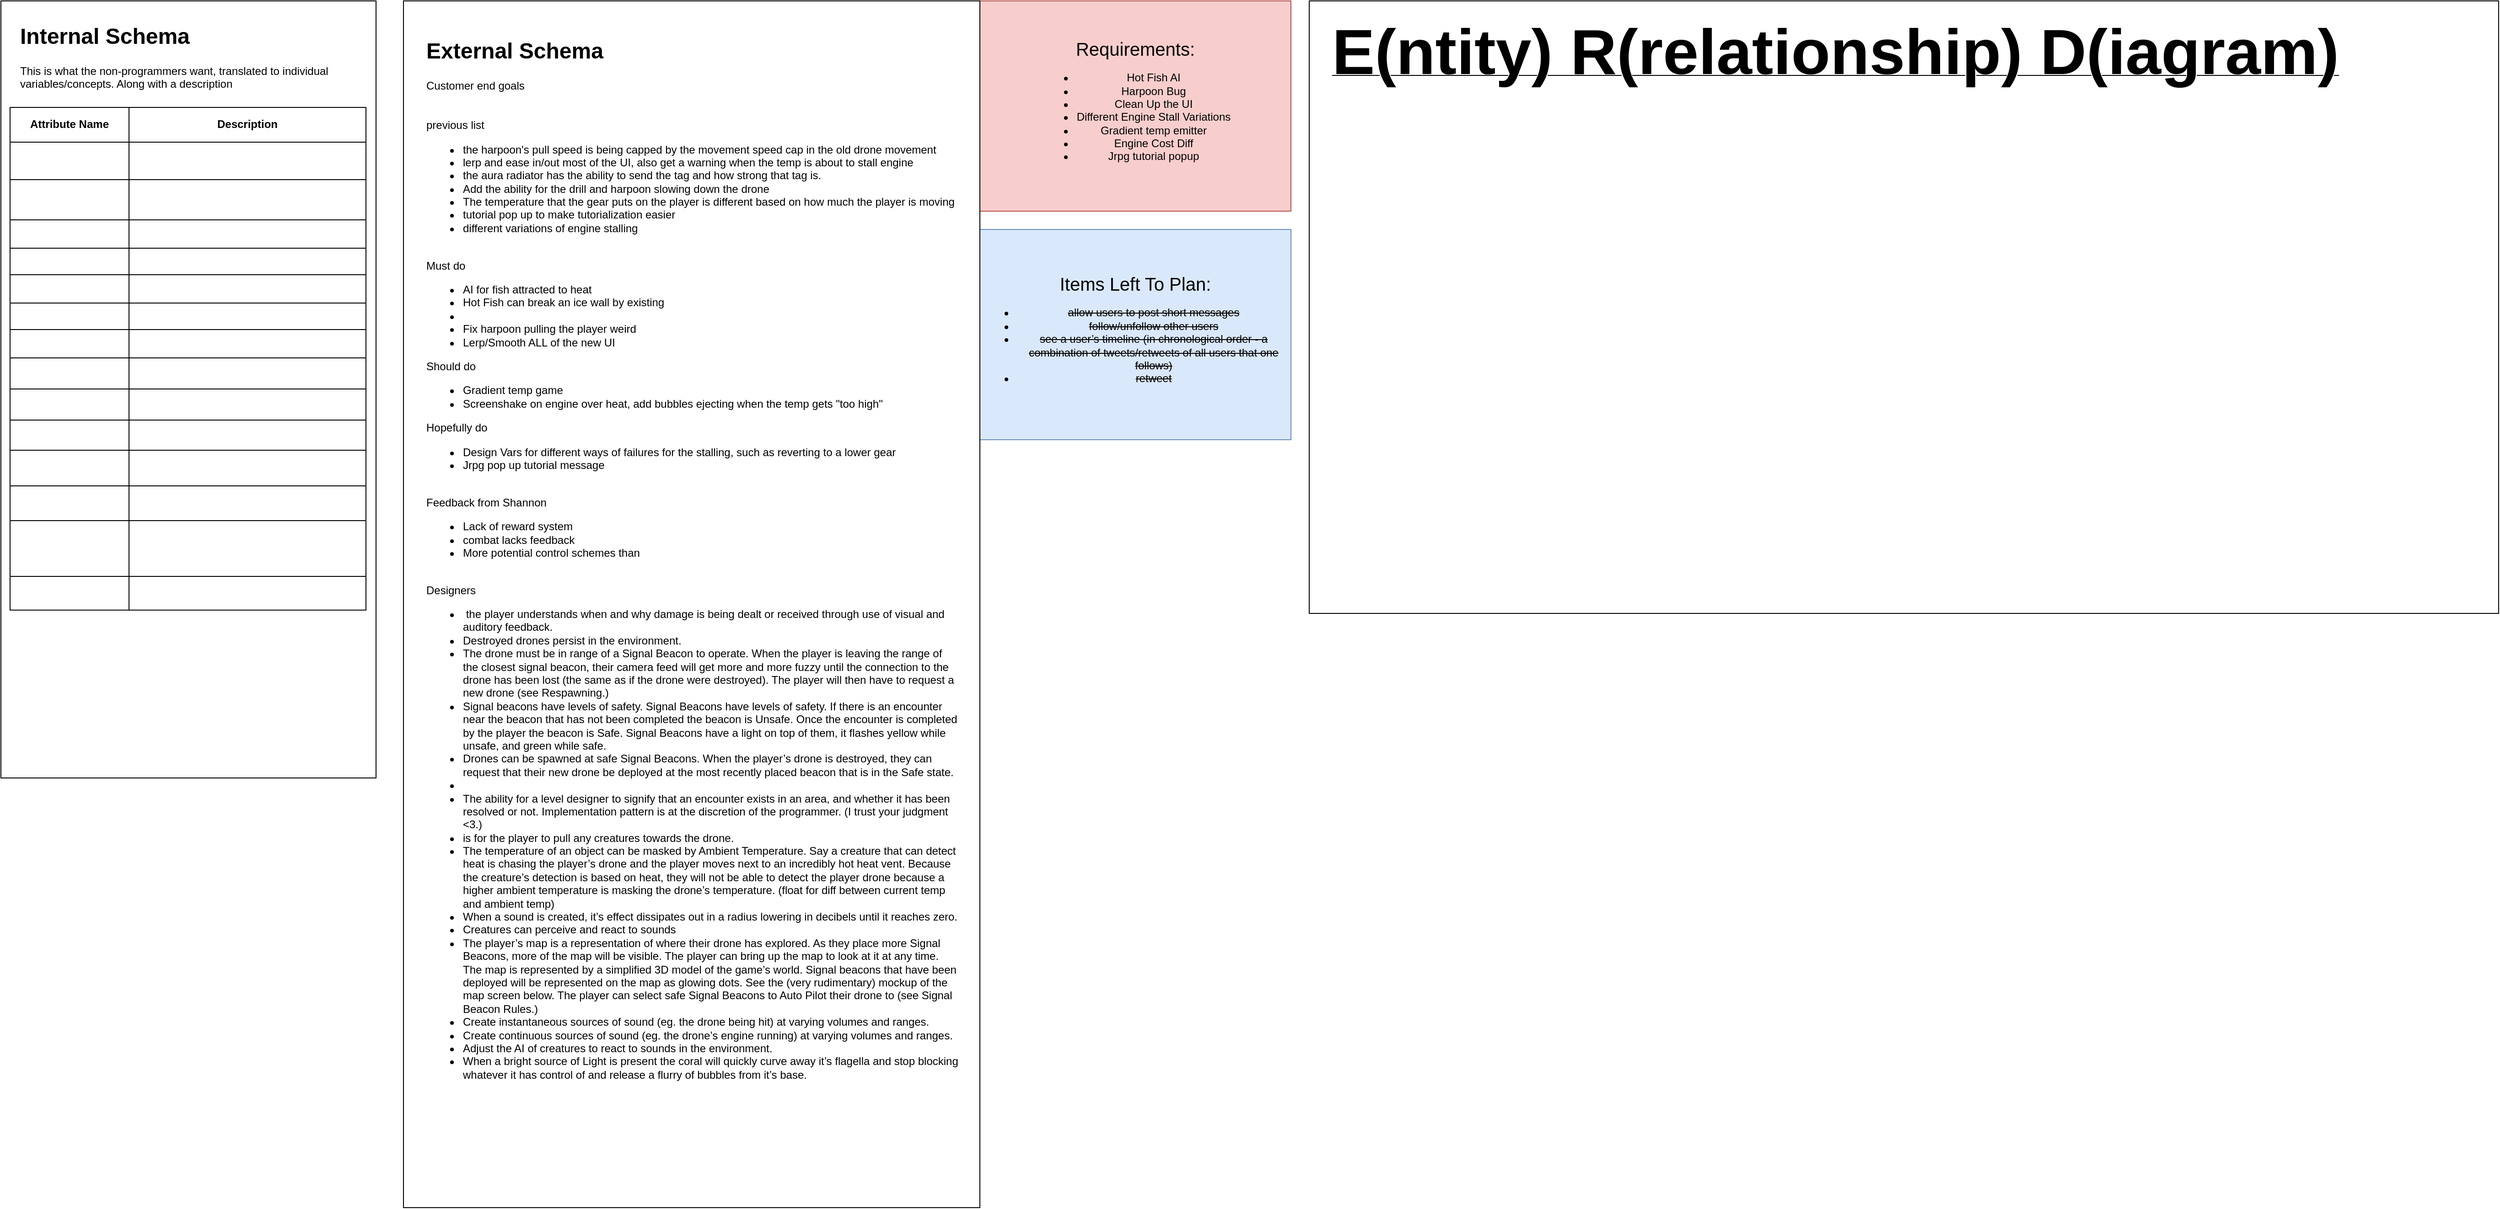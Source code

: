 <mxfile version="14.4.3" type="device"><diagram id="y5uNfYxEgai9vvKYRE7q" name="Page-1"><mxGraphModel dx="1936" dy="829" grid="1" gridSize="10" guides="1" tooltips="1" connect="1" arrows="1" fold="1" page="1" pageScale="1" pageWidth="850" pageHeight="1100" math="0" shadow="0"><root><mxCell id="0"/><mxCell id="1" parent="0"/><mxCell id="go6vWqejy8pKC4_B8dgW-104" value="" style="group" parent="1" vertex="1" connectable="0"><mxGeometry x="-760" y="10" width="410" height="850" as="geometry"/></mxCell><mxCell id="go6vWqejy8pKC4_B8dgW-105" value="" style="rounded=0;whiteSpace=wrap;html=1;" parent="go6vWqejy8pKC4_B8dgW-104" vertex="1"><mxGeometry width="410" height="850.0" as="geometry"/></mxCell><mxCell id="go6vWqejy8pKC4_B8dgW-106" value="&lt;h1&gt;Internal Schema&lt;/h1&gt;&lt;div&gt;This is what the non-programmers want, translated to individual variables/concepts. Along with a description&lt;/div&gt;&lt;p&gt;&lt;/p&gt;" style="text;html=1;strokeColor=none;fillColor=none;spacing=5;spacingTop=-20;whiteSpace=wrap;overflow=hidden;rounded=0;" parent="go6vWqejy8pKC4_B8dgW-104" vertex="1"><mxGeometry x="16.4" y="18.889" width="377.2" height="207.778" as="geometry"/></mxCell><mxCell id="go6vWqejy8pKC4_B8dgW-109" value="" style="shape=table;html=1;whiteSpace=wrap;startSize=0;container=1;collapsible=0;childLayout=tableLayout;" parent="go6vWqejy8pKC4_B8dgW-104" vertex="1"><mxGeometry x="10" y="116.44" width="389" height="549.92" as="geometry"/></mxCell><mxCell id="go6vWqejy8pKC4_B8dgW-110" value="" style="shape=partialRectangle;html=1;whiteSpace=wrap;collapsible=0;dropTarget=0;pointerEvents=0;fillColor=none;top=0;left=0;bottom=0;right=0;points=[[0,0.5],[1,0.5]];portConstraint=eastwest;" parent="go6vWqejy8pKC4_B8dgW-109" vertex="1"><mxGeometry width="389" height="38" as="geometry"/></mxCell><mxCell id="go6vWqejy8pKC4_B8dgW-111" value="&lt;b&gt;Attribute Name&lt;/b&gt;" style="shape=partialRectangle;html=1;whiteSpace=wrap;connectable=0;fillColor=none;top=0;left=0;bottom=0;right=0;overflow=hidden;" parent="go6vWqejy8pKC4_B8dgW-110" vertex="1"><mxGeometry width="130" height="38" as="geometry"/></mxCell><mxCell id="go6vWqejy8pKC4_B8dgW-112" value="&lt;b&gt;Description&lt;/b&gt;" style="shape=partialRectangle;html=1;whiteSpace=wrap;connectable=0;fillColor=none;top=0;left=0;bottom=0;right=0;overflow=hidden;" parent="go6vWqejy8pKC4_B8dgW-110" vertex="1"><mxGeometry x="130" width="259" height="38" as="geometry"/></mxCell><mxCell id="go6vWqejy8pKC4_B8dgW-118" value="" style="shape=partialRectangle;html=1;whiteSpace=wrap;collapsible=0;dropTarget=0;pointerEvents=0;fillColor=none;top=0;left=0;bottom=0;right=0;points=[[0,0.5],[1,0.5]];portConstraint=eastwest;" parent="go6vWqejy8pKC4_B8dgW-109" vertex="1"><mxGeometry y="38" width="389" height="41" as="geometry"/></mxCell><mxCell id="go6vWqejy8pKC4_B8dgW-119" value="" style="shape=partialRectangle;html=1;whiteSpace=wrap;connectable=0;fillColor=none;top=0;left=0;bottom=0;right=0;overflow=hidden;" parent="go6vWqejy8pKC4_B8dgW-118" vertex="1"><mxGeometry width="130" height="41" as="geometry"/></mxCell><mxCell id="go6vWqejy8pKC4_B8dgW-120" value="" style="shape=partialRectangle;html=1;whiteSpace=wrap;connectable=0;fillColor=none;top=0;left=0;bottom=0;right=0;overflow=hidden;" parent="go6vWqejy8pKC4_B8dgW-118" vertex="1"><mxGeometry x="130" width="259" height="41" as="geometry"/></mxCell><mxCell id="go6vWqejy8pKC4_B8dgW-114" value="" style="shape=partialRectangle;html=1;whiteSpace=wrap;collapsible=0;dropTarget=0;pointerEvents=0;fillColor=none;top=0;left=0;bottom=0;right=0;points=[[0,0.5],[1,0.5]];portConstraint=eastwest;" parent="go6vWqejy8pKC4_B8dgW-109" vertex="1"><mxGeometry y="79" width="389" height="44" as="geometry"/></mxCell><mxCell id="go6vWqejy8pKC4_B8dgW-115" value="" style="shape=partialRectangle;html=1;whiteSpace=wrap;connectable=0;fillColor=none;top=0;left=0;bottom=0;right=0;overflow=hidden;" parent="go6vWqejy8pKC4_B8dgW-114" vertex="1"><mxGeometry width="130" height="44" as="geometry"/></mxCell><mxCell id="go6vWqejy8pKC4_B8dgW-116" value="" style="shape=partialRectangle;html=1;whiteSpace=wrap;connectable=0;fillColor=none;top=0;left=0;bottom=0;right=0;overflow=hidden;" parent="go6vWqejy8pKC4_B8dgW-114" vertex="1"><mxGeometry x="130" width="259" height="44" as="geometry"/></mxCell><mxCell id="go6vWqejy8pKC4_B8dgW-155" style="shape=partialRectangle;html=1;whiteSpace=wrap;collapsible=0;dropTarget=0;pointerEvents=0;fillColor=none;top=0;left=0;bottom=0;right=0;points=[[0,0.5],[1,0.5]];portConstraint=eastwest;" parent="go6vWqejy8pKC4_B8dgW-109" vertex="1"><mxGeometry y="123" width="389" height="31" as="geometry"/></mxCell><mxCell id="go6vWqejy8pKC4_B8dgW-156" value="" style="shape=partialRectangle;html=1;whiteSpace=wrap;connectable=0;fillColor=none;top=0;left=0;bottom=0;right=0;overflow=hidden;" parent="go6vWqejy8pKC4_B8dgW-155" vertex="1"><mxGeometry width="130" height="31" as="geometry"/></mxCell><mxCell id="go6vWqejy8pKC4_B8dgW-157" value="" style="shape=partialRectangle;html=1;whiteSpace=wrap;connectable=0;fillColor=none;top=0;left=0;bottom=0;right=0;overflow=hidden;" parent="go6vWqejy8pKC4_B8dgW-155" vertex="1"><mxGeometry x="130" width="259" height="31" as="geometry"/></mxCell><mxCell id="go6vWqejy8pKC4_B8dgW-152" style="shape=partialRectangle;html=1;whiteSpace=wrap;collapsible=0;dropTarget=0;pointerEvents=0;fillColor=none;top=0;left=0;bottom=0;right=0;points=[[0,0.5],[1,0.5]];portConstraint=eastwest;" parent="go6vWqejy8pKC4_B8dgW-109" vertex="1"><mxGeometry y="154" width="389" height="29" as="geometry"/></mxCell><mxCell id="go6vWqejy8pKC4_B8dgW-153" value="&lt;span style=&quot;color: rgba(0 , 0 , 0 , 0) ; font-family: monospace ; font-size: 0px&quot;&gt;%3CmxGraphModel%3E%3Croot%3E%3CmxCell%20id%3D%220%22%2F%3E%3CmxCell%20id%3D%221%22%20parent%3D%220%22%2F%3E%3CmxCell%20id%3D%222%22%20value%3D%22Different%20engine%20stall%20variations%22%20style%3D%22shape%3DpartialRectangle%3Bhtml%3D1%3BwhiteSpace%3Dwrap%3Bconnectable%3D0%3BfillColor%3Dnone%3Btop%3D0%3Bleft%3D0%3Bbottom%3D0%3Bright%3D0%3Boverflow%3Dhidden%3B%22%20vertex%3D%221%22%20parent%3D%221%22%3E%3CmxGeometry%20x%3D%22-750%22%20y%3D%22458%22%20width%3D%22130%22%20height%3D%2235%22%20as%3D%22geometry%22%2F%3E%3C%2FmxCell%3E%3C%2Froot%3E%3C%2FmxGraphModel%3E&lt;/span&gt;" style="shape=partialRectangle;html=1;whiteSpace=wrap;connectable=0;fillColor=none;top=0;left=0;bottom=0;right=0;overflow=hidden;" parent="go6vWqejy8pKC4_B8dgW-152" vertex="1"><mxGeometry width="130" height="29" as="geometry"/></mxCell><mxCell id="go6vWqejy8pKC4_B8dgW-154" value="" style="shape=partialRectangle;html=1;whiteSpace=wrap;connectable=0;fillColor=none;top=0;left=0;bottom=0;right=0;overflow=hidden;" parent="go6vWqejy8pKC4_B8dgW-152" vertex="1"><mxGeometry x="130" width="259" height="29" as="geometry"/></mxCell><mxCell id="6U_FLFZ1m8M36dPALxO--58" style="shape=partialRectangle;html=1;whiteSpace=wrap;collapsible=0;dropTarget=0;pointerEvents=0;fillColor=none;top=0;left=0;bottom=0;right=0;points=[[0,0.5],[1,0.5]];portConstraint=eastwest;" parent="go6vWqejy8pKC4_B8dgW-109" vertex="1"><mxGeometry y="183" width="389" height="31" as="geometry"/></mxCell><mxCell id="6U_FLFZ1m8M36dPALxO--59" value="" style="shape=partialRectangle;html=1;whiteSpace=wrap;connectable=0;fillColor=none;top=0;left=0;bottom=0;right=0;overflow=hidden;" parent="6U_FLFZ1m8M36dPALxO--58" vertex="1"><mxGeometry width="130" height="31" as="geometry"/></mxCell><mxCell id="6U_FLFZ1m8M36dPALxO--60" value="" style="shape=partialRectangle;html=1;whiteSpace=wrap;connectable=0;fillColor=none;top=0;left=0;bottom=0;right=0;overflow=hidden;" parent="6U_FLFZ1m8M36dPALxO--58" vertex="1"><mxGeometry x="130" width="259" height="31" as="geometry"/></mxCell><mxCell id="go6vWqejy8pKC4_B8dgW-167" style="shape=partialRectangle;html=1;whiteSpace=wrap;collapsible=0;dropTarget=0;pointerEvents=0;fillColor=none;top=0;left=0;bottom=0;right=0;points=[[0,0.5],[1,0.5]];portConstraint=eastwest;" parent="go6vWqejy8pKC4_B8dgW-109" vertex="1"><mxGeometry y="214" width="389" height="29" as="geometry"/></mxCell><mxCell id="go6vWqejy8pKC4_B8dgW-168" value="" style="shape=partialRectangle;html=1;whiteSpace=wrap;connectable=0;fillColor=none;top=0;left=0;bottom=0;right=0;overflow=hidden;" parent="go6vWqejy8pKC4_B8dgW-167" vertex="1"><mxGeometry width="130" height="29" as="geometry"/></mxCell><mxCell id="go6vWqejy8pKC4_B8dgW-169" value="" style="shape=partialRectangle;html=1;whiteSpace=wrap;connectable=0;fillColor=none;top=0;left=0;bottom=0;right=0;overflow=hidden;" parent="go6vWqejy8pKC4_B8dgW-167" vertex="1"><mxGeometry x="130" width="259" height="29" as="geometry"/></mxCell><mxCell id="go6vWqejy8pKC4_B8dgW-149" style="shape=partialRectangle;html=1;whiteSpace=wrap;collapsible=0;dropTarget=0;pointerEvents=0;fillColor=none;top=0;left=0;bottom=0;right=0;points=[[0,0.5],[1,0.5]];portConstraint=eastwest;" parent="go6vWqejy8pKC4_B8dgW-109" vertex="1"><mxGeometry y="243" width="389" height="31" as="geometry"/></mxCell><mxCell id="go6vWqejy8pKC4_B8dgW-150" value="" style="shape=partialRectangle;html=1;whiteSpace=wrap;connectable=0;fillColor=none;top=0;left=0;bottom=0;right=0;overflow=hidden;" parent="go6vWqejy8pKC4_B8dgW-149" vertex="1"><mxGeometry width="130" height="31" as="geometry"/></mxCell><mxCell id="go6vWqejy8pKC4_B8dgW-151" value="" style="shape=partialRectangle;html=1;whiteSpace=wrap;connectable=0;fillColor=none;top=0;left=0;bottom=0;right=0;overflow=hidden;" parent="go6vWqejy8pKC4_B8dgW-149" vertex="1"><mxGeometry x="130" width="259" height="31" as="geometry"/></mxCell><mxCell id="go6vWqejy8pKC4_B8dgW-146" style="shape=partialRectangle;html=1;whiteSpace=wrap;collapsible=0;dropTarget=0;pointerEvents=0;fillColor=none;top=0;left=0;bottom=0;right=0;points=[[0,0.5],[1,0.5]];portConstraint=eastwest;" parent="go6vWqejy8pKC4_B8dgW-109" vertex="1"><mxGeometry y="274" width="389" height="34" as="geometry"/></mxCell><mxCell id="go6vWqejy8pKC4_B8dgW-147" value="" style="shape=partialRectangle;html=1;whiteSpace=wrap;connectable=0;fillColor=none;top=0;left=0;bottom=0;right=0;overflow=hidden;" parent="go6vWqejy8pKC4_B8dgW-146" vertex="1"><mxGeometry width="130" height="34" as="geometry"/></mxCell><mxCell id="go6vWqejy8pKC4_B8dgW-148" value="" style="shape=partialRectangle;html=1;whiteSpace=wrap;connectable=0;fillColor=none;top=0;left=0;bottom=0;right=0;overflow=hidden;" parent="go6vWqejy8pKC4_B8dgW-146" vertex="1"><mxGeometry x="130" width="259" height="34" as="geometry"/></mxCell><mxCell id="go6vWqejy8pKC4_B8dgW-158" style="shape=partialRectangle;html=1;whiteSpace=wrap;collapsible=0;dropTarget=0;pointerEvents=0;fillColor=none;top=0;left=0;bottom=0;right=0;points=[[0,0.5],[1,0.5]];portConstraint=eastwest;" parent="go6vWqejy8pKC4_B8dgW-109" vertex="1"><mxGeometry y="308" width="389" height="34" as="geometry"/></mxCell><mxCell id="go6vWqejy8pKC4_B8dgW-159" value="" style="shape=partialRectangle;html=1;whiteSpace=wrap;connectable=0;fillColor=none;top=0;left=0;bottom=0;right=0;overflow=hidden;" parent="go6vWqejy8pKC4_B8dgW-158" vertex="1"><mxGeometry width="130" height="34" as="geometry"/></mxCell><mxCell id="go6vWqejy8pKC4_B8dgW-160" value="" style="shape=partialRectangle;html=1;whiteSpace=wrap;connectable=0;fillColor=none;top=0;left=0;bottom=0;right=0;overflow=hidden;" parent="go6vWqejy8pKC4_B8dgW-158" vertex="1"><mxGeometry x="130" width="259" height="34" as="geometry"/></mxCell><mxCell id="6U_FLFZ1m8M36dPALxO--18" style="shape=partialRectangle;html=1;whiteSpace=wrap;collapsible=0;dropTarget=0;pointerEvents=0;fillColor=none;top=0;left=0;bottom=0;right=0;points=[[0,0.5],[1,0.5]];portConstraint=eastwest;" parent="go6vWqejy8pKC4_B8dgW-109" vertex="1"><mxGeometry y="342" width="389" height="33" as="geometry"/></mxCell><mxCell id="6U_FLFZ1m8M36dPALxO--19" value="" style="shape=partialRectangle;html=1;whiteSpace=wrap;connectable=0;fillColor=none;top=0;left=0;bottom=0;right=0;overflow=hidden;" parent="6U_FLFZ1m8M36dPALxO--18" vertex="1"><mxGeometry width="130" height="33" as="geometry"/></mxCell><mxCell id="6U_FLFZ1m8M36dPALxO--20" value="" style="shape=partialRectangle;html=1;whiteSpace=wrap;connectable=0;fillColor=none;top=0;left=0;bottom=0;right=0;overflow=hidden;" parent="6U_FLFZ1m8M36dPALxO--18" vertex="1"><mxGeometry x="130" width="259" height="33" as="geometry"/></mxCell><mxCell id="go6vWqejy8pKC4_B8dgW-170" style="shape=partialRectangle;html=1;whiteSpace=wrap;collapsible=0;dropTarget=0;pointerEvents=0;fillColor=none;top=0;left=0;bottom=0;right=0;points=[[0,0.5],[1,0.5]];portConstraint=eastwest;" parent="go6vWqejy8pKC4_B8dgW-109" vertex="1"><mxGeometry y="375" width="389" height="39" as="geometry"/></mxCell><mxCell id="go6vWqejy8pKC4_B8dgW-171" value="" style="shape=partialRectangle;html=1;whiteSpace=wrap;connectable=0;fillColor=none;top=0;left=0;bottom=0;right=0;overflow=hidden;" parent="go6vWqejy8pKC4_B8dgW-170" vertex="1"><mxGeometry width="130" height="39" as="geometry"/></mxCell><mxCell id="go6vWqejy8pKC4_B8dgW-172" value="" style="shape=partialRectangle;html=1;whiteSpace=wrap;connectable=0;fillColor=none;top=0;left=0;bottom=0;right=0;overflow=hidden;" parent="go6vWqejy8pKC4_B8dgW-170" vertex="1"><mxGeometry x="130" width="259" height="39" as="geometry"/></mxCell><mxCell id="go6vWqejy8pKC4_B8dgW-173" style="shape=partialRectangle;html=1;whiteSpace=wrap;collapsible=0;dropTarget=0;pointerEvents=0;fillColor=none;top=0;left=0;bottom=0;right=0;points=[[0,0.5],[1,0.5]];portConstraint=eastwest;" parent="go6vWqejy8pKC4_B8dgW-109" vertex="1"><mxGeometry y="414" width="389" height="38" as="geometry"/></mxCell><mxCell id="go6vWqejy8pKC4_B8dgW-174" value="" style="shape=partialRectangle;html=1;whiteSpace=wrap;connectable=0;fillColor=none;top=0;left=0;bottom=0;right=0;overflow=hidden;" parent="go6vWqejy8pKC4_B8dgW-173" vertex="1"><mxGeometry width="130" height="38" as="geometry"/></mxCell><mxCell id="go6vWqejy8pKC4_B8dgW-175" value="" style="shape=partialRectangle;html=1;whiteSpace=wrap;connectable=0;fillColor=none;top=0;left=0;bottom=0;right=0;overflow=hidden;" parent="go6vWqejy8pKC4_B8dgW-173" vertex="1"><mxGeometry x="130" width="259" height="38" as="geometry"/></mxCell><mxCell id="go6vWqejy8pKC4_B8dgW-176" style="shape=partialRectangle;html=1;whiteSpace=wrap;collapsible=0;dropTarget=0;pointerEvents=0;fillColor=none;top=0;left=0;bottom=0;right=0;points=[[0,0.5],[1,0.5]];portConstraint=eastwest;" parent="go6vWqejy8pKC4_B8dgW-109" vertex="1"><mxGeometry y="452" width="389" height="61" as="geometry"/></mxCell><mxCell id="go6vWqejy8pKC4_B8dgW-177" value="" style="shape=partialRectangle;html=1;whiteSpace=wrap;connectable=0;fillColor=none;top=0;left=0;bottom=0;right=0;overflow=hidden;" parent="go6vWqejy8pKC4_B8dgW-176" vertex="1"><mxGeometry width="130" height="61" as="geometry"/></mxCell><mxCell id="go6vWqejy8pKC4_B8dgW-178" value="" style="shape=partialRectangle;html=1;whiteSpace=wrap;connectable=0;fillColor=none;top=0;left=0;bottom=0;right=0;overflow=hidden;" parent="go6vWqejy8pKC4_B8dgW-176" vertex="1"><mxGeometry x="130" width="259" height="61" as="geometry"/></mxCell><mxCell id="go6vWqejy8pKC4_B8dgW-188" style="shape=partialRectangle;html=1;whiteSpace=wrap;collapsible=0;dropTarget=0;pointerEvents=0;fillColor=none;top=0;left=0;bottom=0;right=0;points=[[0,0.5],[1,0.5]];portConstraint=eastwest;" parent="go6vWqejy8pKC4_B8dgW-109" vertex="1"><mxGeometry y="513" width="389" height="37" as="geometry"/></mxCell><mxCell id="go6vWqejy8pKC4_B8dgW-189" value="" style="shape=partialRectangle;html=1;whiteSpace=wrap;connectable=0;fillColor=none;top=0;left=0;bottom=0;right=0;overflow=hidden;" parent="go6vWqejy8pKC4_B8dgW-188" vertex="1"><mxGeometry width="130" height="37" as="geometry"/></mxCell><mxCell id="go6vWqejy8pKC4_B8dgW-190" value="" style="shape=partialRectangle;html=1;whiteSpace=wrap;connectable=0;fillColor=none;top=0;left=0;bottom=0;right=0;overflow=hidden;" parent="go6vWqejy8pKC4_B8dgW-188" vertex="1"><mxGeometry x="130" width="259" height="37" as="geometry"/></mxCell><mxCell id="X6cNBren62eQBll-vNDI-16" value="" style="shape=partialRectangle;html=1;whiteSpace=wrap;connectable=0;fillColor=none;top=0;left=0;bottom=0;right=0;overflow=hidden;" parent="go6vWqejy8pKC4_B8dgW-104" vertex="1"><mxGeometry x="10" y="582.192" width="130" height="46.575" as="geometry"/></mxCell><mxCell id="X6cNBren62eQBll-vNDI-18" value="" style="shape=partialRectangle;html=1;whiteSpace=wrap;connectable=0;fillColor=none;top=0;left=0;bottom=0;right=0;overflow=hidden;" parent="go6vWqejy8pKC4_B8dgW-104" vertex="1"><mxGeometry x="10" y="628.767" width="130" height="40.753" as="geometry"/></mxCell><mxCell id="hxR5QbofLgMlqyNFFXLC-1" value="&lt;div&gt;&lt;span&gt;&lt;font style=&quot;font-size: 20px&quot;&gt;Requirements:&lt;/font&gt;&lt;/span&gt;&lt;/div&gt;&lt;ul&gt;&lt;li&gt;Hot Fish AI&lt;/li&gt;&lt;li&gt;Harpoon Bug&lt;/li&gt;&lt;li&gt;Clean Up the UI&lt;/li&gt;&lt;li&gt;Different Engine Stall Variations&lt;/li&gt;&lt;li&gt;Gradient temp emitter&lt;/li&gt;&lt;li&gt;Engine Cost Diff&lt;/li&gt;&lt;li&gt;Jrpg tutorial popup&lt;/li&gt;&lt;/ul&gt;" style="whiteSpace=wrap;html=1;fillColor=#f8cecc;strokeColor=#b85450;" parent="1" vertex="1"><mxGeometry x="310" y="10" width="340" height="230" as="geometry"/></mxCell><mxCell id="hxR5QbofLgMlqyNFFXLC-5" value="&lt;div&gt;&lt;span&gt;&lt;font style=&quot;font-size: 20px&quot;&gt;Items Left To Plan:&lt;/font&gt;&lt;/span&gt;&lt;/div&gt;&lt;ul&gt;&lt;li&gt;&lt;strike&gt;allow users to post short messages&lt;/strike&gt;&lt;/li&gt;&lt;li&gt;&lt;strike&gt;follow/unfollow other users&lt;/strike&gt;&lt;/li&gt;&lt;li&gt;&lt;strike&gt;see a user’s timeline (in chronological order - a combination of tweets/retweets of all users that one follows)&lt;/strike&gt;&lt;/li&gt;&lt;li&gt;&lt;strike&gt;retweet&lt;/strike&gt;&lt;/li&gt;&lt;/ul&gt;" style="whiteSpace=wrap;html=1;fillColor=#dae8fc;strokeColor=#6c8ebf;" parent="1" vertex="1"><mxGeometry x="310" y="260" width="340" height="230" as="geometry"/></mxCell><mxCell id="go6vWqejy8pKC4_B8dgW-16" value="" style="group" parent="1" vertex="1" connectable="0"><mxGeometry x="-320" y="10" width="630" height="1320" as="geometry"/></mxCell><mxCell id="go6vWqejy8pKC4_B8dgW-14" value="" style="rounded=0;whiteSpace=wrap;html=1;" parent="go6vWqejy8pKC4_B8dgW-16" vertex="1"><mxGeometry width="630" height="1320" as="geometry"/></mxCell><mxCell id="go6vWqejy8pKC4_B8dgW-15" value="&lt;h1&gt;External Schema&lt;/h1&gt;Customer end goals&lt;br&gt;&lt;br&gt;&lt;br&gt;previous list&lt;br&gt;&lt;ul&gt;&lt;li&gt;the harpoon's pull speed is being capped by the movement speed cap in the old drone movement&lt;br&gt;&lt;/li&gt;&lt;li&gt;&lt;span style=&quot;text-align: center&quot;&gt;lerp and ease in/out most of the UI,&amp;nbsp;&lt;/span&gt;&lt;span style=&quot;text-align: center&quot;&gt;also get a warning when the temp is about to stall engine&lt;/span&gt;&lt;br&gt;&lt;/li&gt;&lt;li&gt;&lt;span style=&quot;text-align: center&quot;&gt;the aura radiator has the ability to send the tag and how strong that tag is.&lt;br&gt;&lt;/span&gt;&lt;/li&gt;&lt;li&gt;&lt;span style=&quot;text-align: center&quot;&gt;Add the ability for the drill and harpoon slowing down the drone&lt;br&gt;&lt;/span&gt;&lt;/li&gt;&lt;li&gt;&lt;span style=&quot;text-align: center&quot;&gt;The temperature that the gear puts on the player is different based on how much the player is moving&lt;br&gt;&lt;/span&gt;&lt;/li&gt;&lt;li&gt;tutorial pop up to make tutorialization easier&lt;/li&gt;&lt;li&gt;different variations of engine stalling&lt;/li&gt;&lt;/ul&gt;&lt;br&gt;Must do&lt;br&gt;&lt;ul&gt;&lt;li&gt;AI for fish attracted to heat&lt;/li&gt;&lt;li&gt;Hot Fish can break an ice wall by existing&lt;br&gt;&lt;/li&gt;&lt;li&gt;&lt;span&gt;&lt;br&gt;&lt;/span&gt;&lt;/li&gt;&lt;li&gt;&lt;span&gt;Fix harpoon pulling the player weird&lt;/span&gt;&lt;br&gt;&lt;/li&gt;&lt;li&gt;Lerp/Smooth ALL of the new UI&lt;/li&gt;&lt;/ul&gt;&lt;div&gt;Should do&lt;/div&gt;&lt;ul&gt;&lt;li&gt;Gradient temp game&lt;/li&gt;&lt;li&gt;Screenshake on engine over heat, add bubbles ejecting when the temp gets &quot;too high&quot;&lt;/li&gt;&lt;/ul&gt;&lt;div&gt;Hopefully do&lt;/div&gt;&lt;ul&gt;&lt;li&gt;Design Vars for different ways of failures for the stalling, such as reverting to a lower gear&lt;/li&gt;&lt;li&gt;Jrpg pop up tutorial message&lt;br&gt;&lt;br&gt;&lt;/li&gt;&lt;/ul&gt;&lt;div&gt;Feedback from Shannon&lt;/div&gt;&lt;div&gt;&lt;ul&gt;&lt;li&gt;Lack of reward system&lt;/li&gt;&lt;li&gt;combat lacks feedback&lt;/li&gt;&lt;li&gt;More potential control schemes than&amp;nbsp;&lt;br&gt;&lt;br&gt;&lt;/li&gt;&lt;/ul&gt;&lt;div&gt;Designers&lt;/div&gt;&lt;/div&gt;&lt;div&gt;&lt;ul&gt;&lt;li&gt;&amp;nbsp;the player understands when and why damage is being dealt or received through use of visual and auditory feedback.&lt;br&gt;&lt;/li&gt;&lt;li&gt;Destroyed drones persist in the environment.&lt;/li&gt;&lt;li&gt;The drone must be in range of a Signal Beacon to operate. When the player is leaving the range of the closest signal beacon, their camera feed will get more and more fuzzy until the connection to the drone has been lost (the same as if the drone were destroyed). The player will then have to request a new drone (see Respawning.)&lt;/li&gt;&lt;li&gt;Signal beacons have levels of safety. Signal Beacons have levels of safety. If there is an encounter near the beacon that has not been completed the beacon is Unsafe. Once the encounter is completed by the player the beacon is Safe.&amp;nbsp;Signal Beacons have a light on top of them, it flashes yellow while unsafe, and green while safe.&lt;/li&gt;&lt;li&gt;Drones can be spawned at safe Signal Beacons. When the player’s drone is destroyed, they can request that their new drone be deployed at the most recently placed beacon that is in the Safe state.&lt;/li&gt;&lt;li&gt;&lt;/li&gt;&lt;li&gt;The ability for a level designer to signify that an encounter exists in an area, and whether it has been resolved or not. Implementation pattern is at the discretion of the programmer. (I trust your judgment &amp;lt;3.)&lt;/li&gt;&lt;li&gt;is for the player to pull any creatures towards the drone.&lt;br&gt;&lt;/li&gt;&lt;li&gt;The temperature of an object can be masked by Ambient Temperature. Say a creature that can detect heat is chasing the player’s drone and the player moves next to an incredibly hot heat vent. Because the creature’s detection is based on heat, they will not be able to detect the player drone because a higher ambient temperature is masking the drone’s temperature. (float for diff between current temp and ambient temp)&lt;br&gt;&lt;/li&gt;&lt;li&gt;When a sound is created, it’s effect dissipates out in a radius lowering in decibels until it reaches zero.&lt;/li&gt;&lt;li&gt;Creatures can perceive and react to sounds&lt;br&gt;&lt;/li&gt;&lt;li&gt;The player’s map is a representation of where their drone has explored. As they place more Signal Beacons, more of the map will be visible. The player can bring up the map to look at it at any time. The map is represented by a simplified 3D model of the game’s world. Signal beacons that have been deployed will be represented on the map as glowing dots. See the (very rudimentary) mockup of the map screen below. The player can select safe Signal Beacons to Auto Pilot their drone to (see Signal Beacon Rules.)&lt;/li&gt;&lt;li&gt;Create instantaneous sources of sound (eg. the drone being hit) at varying volumes and ranges.&lt;/li&gt;&lt;li&gt;Create continuous sources of sound (eg. the drone’s engine running) at varying volumes and ranges.&lt;/li&gt;&lt;li&gt;Adjust the AI of creatures to react to sounds in the environment.&lt;/li&gt;&lt;li&gt;When a bright source of Light is present the coral will quickly curve away it’s flagella and stop blocking whatever it has control of and release a flurry of bubbles from it’s base.&lt;/li&gt;&lt;/ul&gt;&lt;/div&gt;&lt;p&gt;&lt;/p&gt;" style="text;html=1;strokeColor=none;fillColor=none;spacing=5;spacingTop=-20;whiteSpace=wrap;overflow=hidden;rounded=0;" parent="go6vWqejy8pKC4_B8dgW-16" vertex="1"><mxGeometry x="20" y="35.22" width="589.77" height="1264.78" as="geometry"/></mxCell><mxCell id="xhr826M39EY4KeseyqCB-3" value="" style="group" parent="1" vertex="1" connectable="0"><mxGeometry x="670" y="10" width="1300" height="670" as="geometry"/></mxCell><mxCell id="1ae0I56IuYL9EDaaSJPz-2" value="" style="rounded=0;whiteSpace=wrap;html=1;" parent="xhr826M39EY4KeseyqCB-3" vertex="1"><mxGeometry width="1300" height="670" as="geometry"/></mxCell><mxCell id="1ae0I56IuYL9EDaaSJPz-1" value="&lt;font size=&quot;1&quot;&gt;&lt;u&gt;&lt;b style=&quot;font-size: 70px&quot;&gt;E(ntity) R(relationship) D(iagram)&lt;/b&gt;&lt;/u&gt;&lt;/font&gt;" style="text;html=1;strokeColor=none;fillColor=none;align=left;verticalAlign=middle;whiteSpace=wrap;rounded=0;" parent="xhr826M39EY4KeseyqCB-3" vertex="1"><mxGeometry x="23.494" width="1276.506" height="110" as="geometry"/></mxCell></root></mxGraphModel></diagram></mxfile>